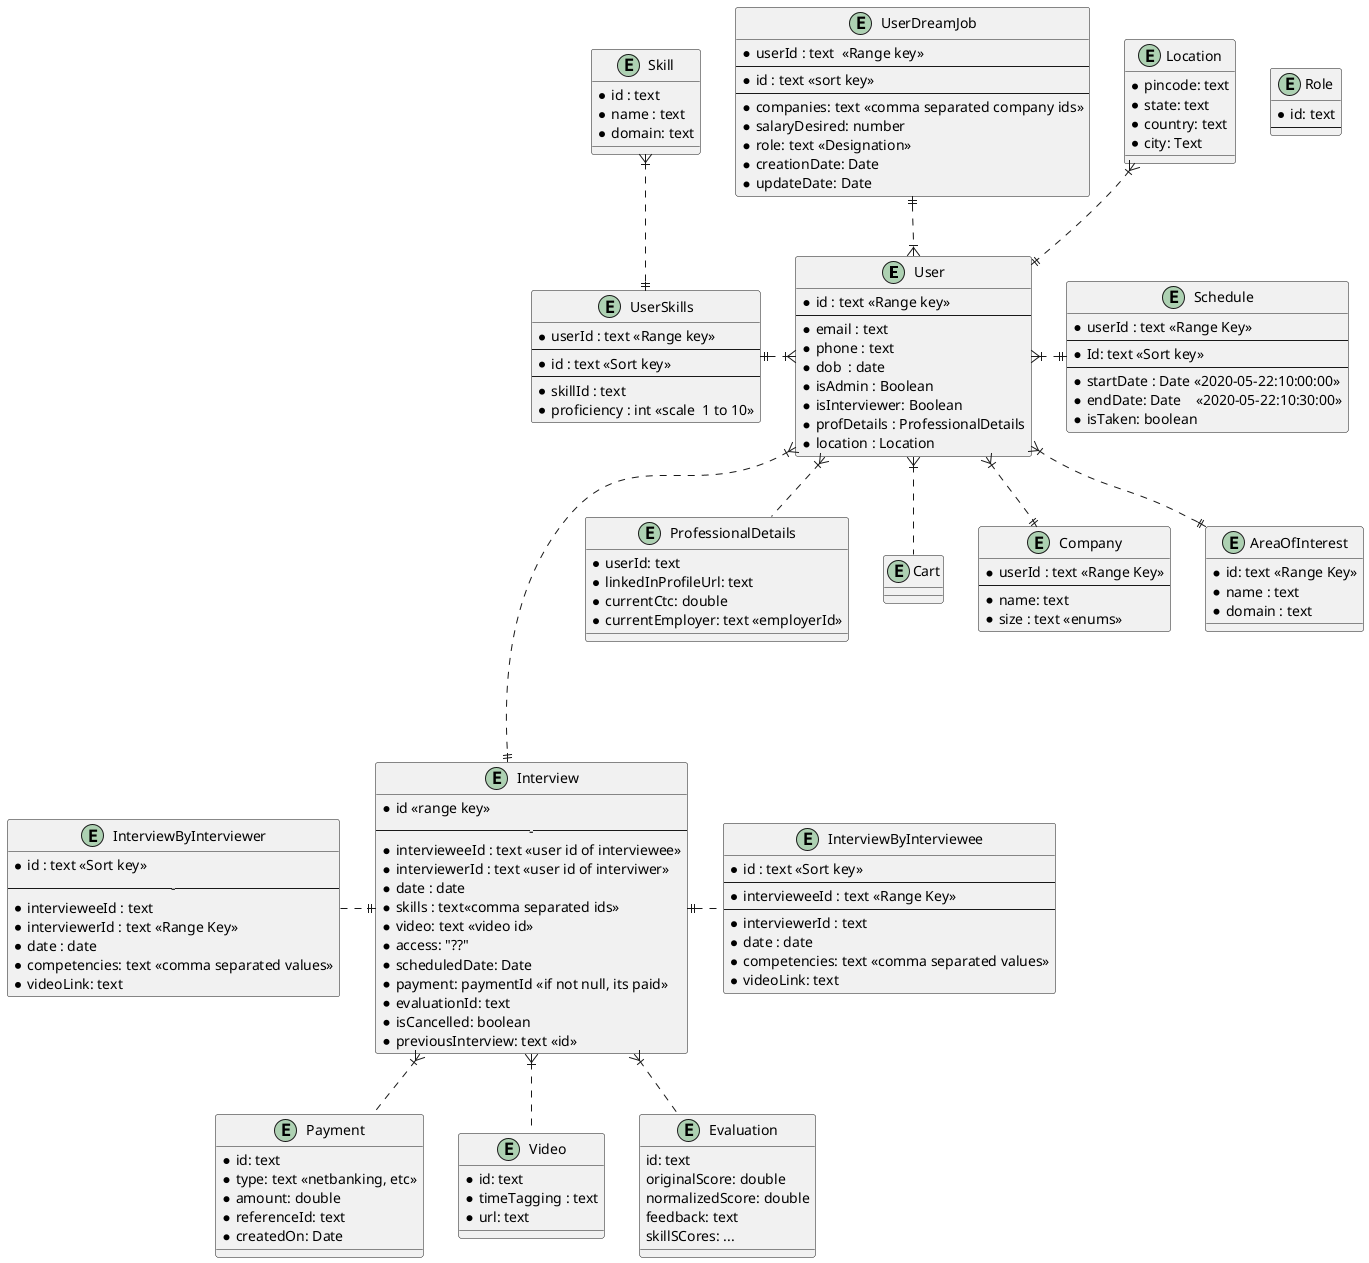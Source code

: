 @startuml
entity "User" as user {
    * id : text <<Range key>>
    --
    * email : text
    * phone : text
    * dob  : date
    * isAdmin : Boolean
    * isInterviewer: Boolean
    * profDetails : ProfessionalDetails
    * location : Location
}

entity Location {
    * pincode: text
    * state: text
    * country: text
    * city: Text
}
entity "ProfessionalDetails" {
   * userId: text
   * linkedInProfileUrl: text
   * currentCtc: double
   * currentEmployer: text <<employerId>>
}

entity "UserDreamJob" as dreamJob {
    * userId : text  <<Range key>>
    ---
    * id : text <<sort key>>
    ---
    * companies: text <<comma separated company ids>>
    * salaryDesired: number
    * role: text <<Designation>>
    * creationDate: Date
    * updateDate: Date
}

entity "Role" as role {
   * id: text
   ----
}

entity "UserSkills" {
    * userId : text <<Range key>>
    ----
    * id : text <<Sort key>>
    ----
    * skillId : text
    * proficiency : int <<scale  1 to 10 >>
}

entity "Skill" {
   * id : text
   * name : text
   * domain: text
}

entity "Cart" {
}
entity "Interview" as interviewDAO {
   * id <<range key>>
   -----
   * intervieweeId : text <<user id of interviewee>>
   * interviewerId : text <<user id of interviwer >>
   * date : date
   * skills : text<<comma separated ids>>
   * video: text <<video id>>
   * access: "??"
   * scheduledDate: Date
   * payment: paymentId <<if not null, its paid>>
   * evaluationId: text
   * isCancelled: boolean
   * previousInterview: text <<id>>
}

entity "Payment" {
  * id: text
  * type: text <<netbanking, etc>>
  * amount: double
  * referenceId: text
  * createdOn: Date
}

entity Video {
  * id: text
  * timeTagging : text
  * url: text
}

entity "Evaluation" {
  id: text
  originalScore: double
  normalizedScore: double
  feedback: text
  skillSCores: ...
}

entity "InterviewByInterviewee" as interviewSecondaryIndex1 {
   * id : text <<Sort key>>
   ----
   * intervieweeId : text <<Range Key>>
   ----
   * interviewerId : text
   * date : date
   * competencies: text <<comma separated values>>
   * videoLink: text
}

entity "InterviewByInterviewer" as interviewSecondaryIndex2 {
   * id : text <<Sort key>>
   -----
   * intervieweeId : text
   * interviewerId : text <<Range Key>>
   * date : date
   * competencies: text <<comma separated values>>
   * videoLink: text
}

entity Schedule {
   * userId : text <<Range Key>>
   ---
   * Id: text <<Sort key>>
   ---
   * startDate : Date <<2020-05-22:10:00:00>>
   * endDate: Date    <<2020-05-22:10:30:00>>
   * isTaken: boolean
}

entity Company {
   * userId : text <<Range Key >>
   ---
   * name: text
   * size : text <<enums>>
}

entity AreaOfInterest {
    * id: text <<Range Key>>
    * name : text
    * domain : text
}

user }|.left.|| UserSkills
user }|.up.|| dreamJob
user }|.. Cart
Skill }|..||UserSkills
interviewDAO ||.right. interviewSecondaryIndex1
interviewDAO ||.left.. interviewSecondaryIndex2
user }|....|| interviewDAO
user }|.right.|| Schedule
Location }|.down.|| user
interviewDAO }|..Evaluation
interviewDAO }|.. Payment
interviewDAO }|.. Video
user }|.. ProfessionalDetails

user }|..|| Company
user }|..|| AreaOfInterest

@enduml